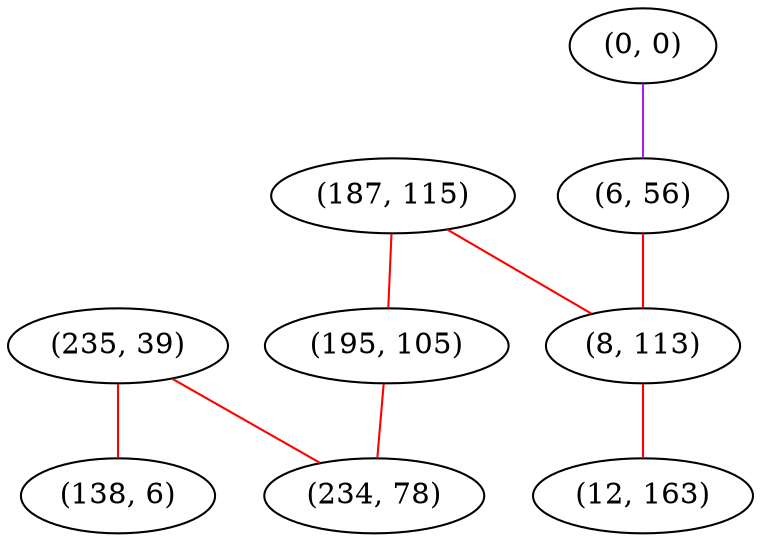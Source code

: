 graph "" {
"(235, 39)";
"(0, 0)";
"(138, 6)";
"(187, 115)";
"(195, 105)";
"(234, 78)";
"(6, 56)";
"(8, 113)";
"(12, 163)";
"(235, 39)" -- "(138, 6)"  [color=red, key=0, weight=1];
"(235, 39)" -- "(234, 78)"  [color=red, key=0, weight=1];
"(0, 0)" -- "(6, 56)"  [color=purple, key=0, weight=4];
"(187, 115)" -- "(8, 113)"  [color=red, key=0, weight=1];
"(187, 115)" -- "(195, 105)"  [color=red, key=0, weight=1];
"(195, 105)" -- "(234, 78)"  [color=red, key=0, weight=1];
"(6, 56)" -- "(8, 113)"  [color=red, key=0, weight=1];
"(8, 113)" -- "(12, 163)"  [color=red, key=0, weight=1];
}
